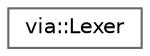 digraph "Graphical Class Hierarchy"
{
 // LATEX_PDF_SIZE
  bgcolor="transparent";
  edge [fontname=Helvetica,fontsize=10,labelfontname=Helvetica,labelfontsize=10];
  node [fontname=Helvetica,fontsize=10,shape=box,height=0.2,width=0.4];
  rankdir="LR";
  Node0 [id="Node000000",label="via::Lexer",height=0.2,width=0.4,color="grey40", fillcolor="white", style="filled",URL="$classvia_1_1Lexer.html",tooltip=" "];
}
